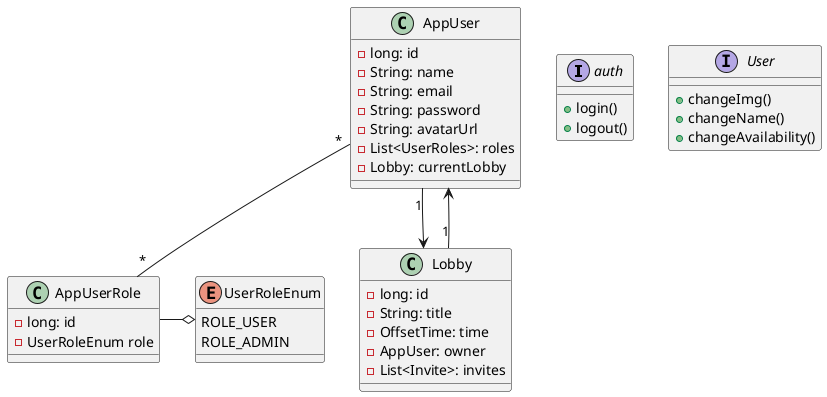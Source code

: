 @startuml api

interface auth {
+ login()
+ logout()
}

interface User {
+ changeImg()
+ changeName()
+ changeAvailability()
}

class AppUser{
- long: id
- String: name
- String: email
- String: password
- String: avatarUrl
- List<UserRoles>: roles
- Lobby: currentLobby
}

enum UserRoleEnum{
ROLE_USER
ROLE_ADMIN
}

class AppUserRole{
- long: id
- UserRoleEnum role
}

AppUserRole -o UserRoleEnum
AppUser"*"--"*"AppUserRole

class Lobby{
- long: id
- String: title
- OffsetTime: time
- AppUser: owner
- List<Invite>: invites
}
AppUser "1"--> Lobby
Lobby "1"--> AppUser

@enduml